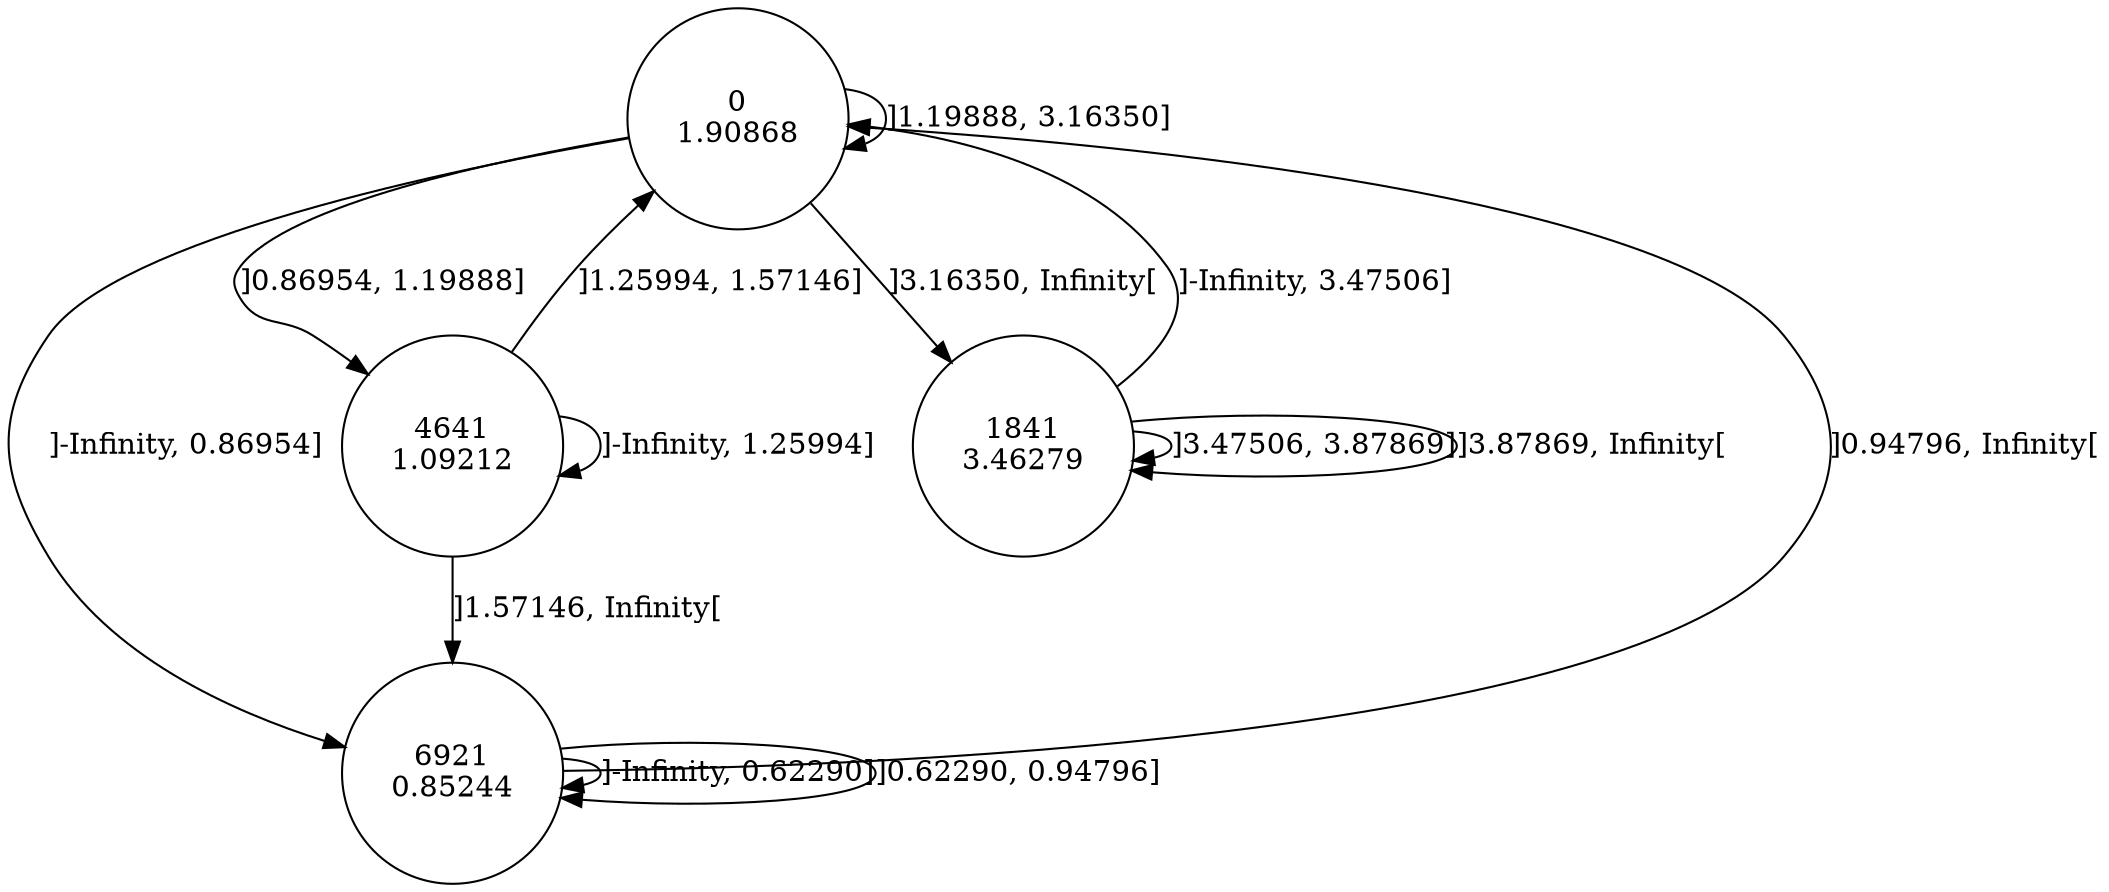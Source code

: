 digraph DFA {
0 [shape=circle, label="0\n1.90868"];
	0 -> 6921 [label="]-Infinity, 0.86954]"];
	0 -> 4641 [label="]0.86954, 1.19888]"];
	0 -> 0 [label="]1.19888, 3.16350]"];
	0 -> 1841 [label="]3.16350, Infinity["];
1841 [shape=circle, label="1841\n3.46279"];
	1841 -> 0 [label="]-Infinity, 3.47506]"];
	1841 -> 1841 [label="]3.47506, 3.87869]"];
	1841 -> 1841 [label="]3.87869, Infinity["];
4641 [shape=circle, label="4641\n1.09212"];
	4641 -> 4641 [label="]-Infinity, 1.25994]"];
	4641 -> 0 [label="]1.25994, 1.57146]"];
	4641 -> 6921 [label="]1.57146, Infinity["];
6921 [shape=circle, label="6921\n0.85244"];
	6921 -> 6921 [label="]-Infinity, 0.62290]"];
	6921 -> 6921 [label="]0.62290, 0.94796]"];
	6921 -> 0 [label="]0.94796, Infinity["];
}